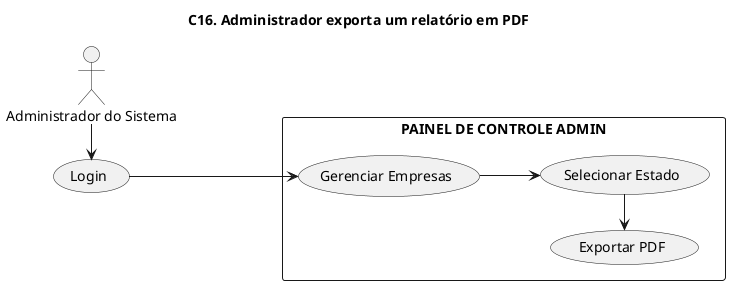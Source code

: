 @startuml
left to right direction
title "C16. Administrador exporta um relatório em PDF"
Admin as "Administrador do Sistema"

rectangle "PAINEL DE CONTROLE ADMIN" {
    (Gerenciar Empresas) as handleBusiness
    (Selecionar Estado) as selectUf
    (Exportar PDF) as export
}

(Login) as login

Admin -r--> login
login -d--> handleBusiness
handleBusiness --> selectUf
selectUf -l--> export
@enduml